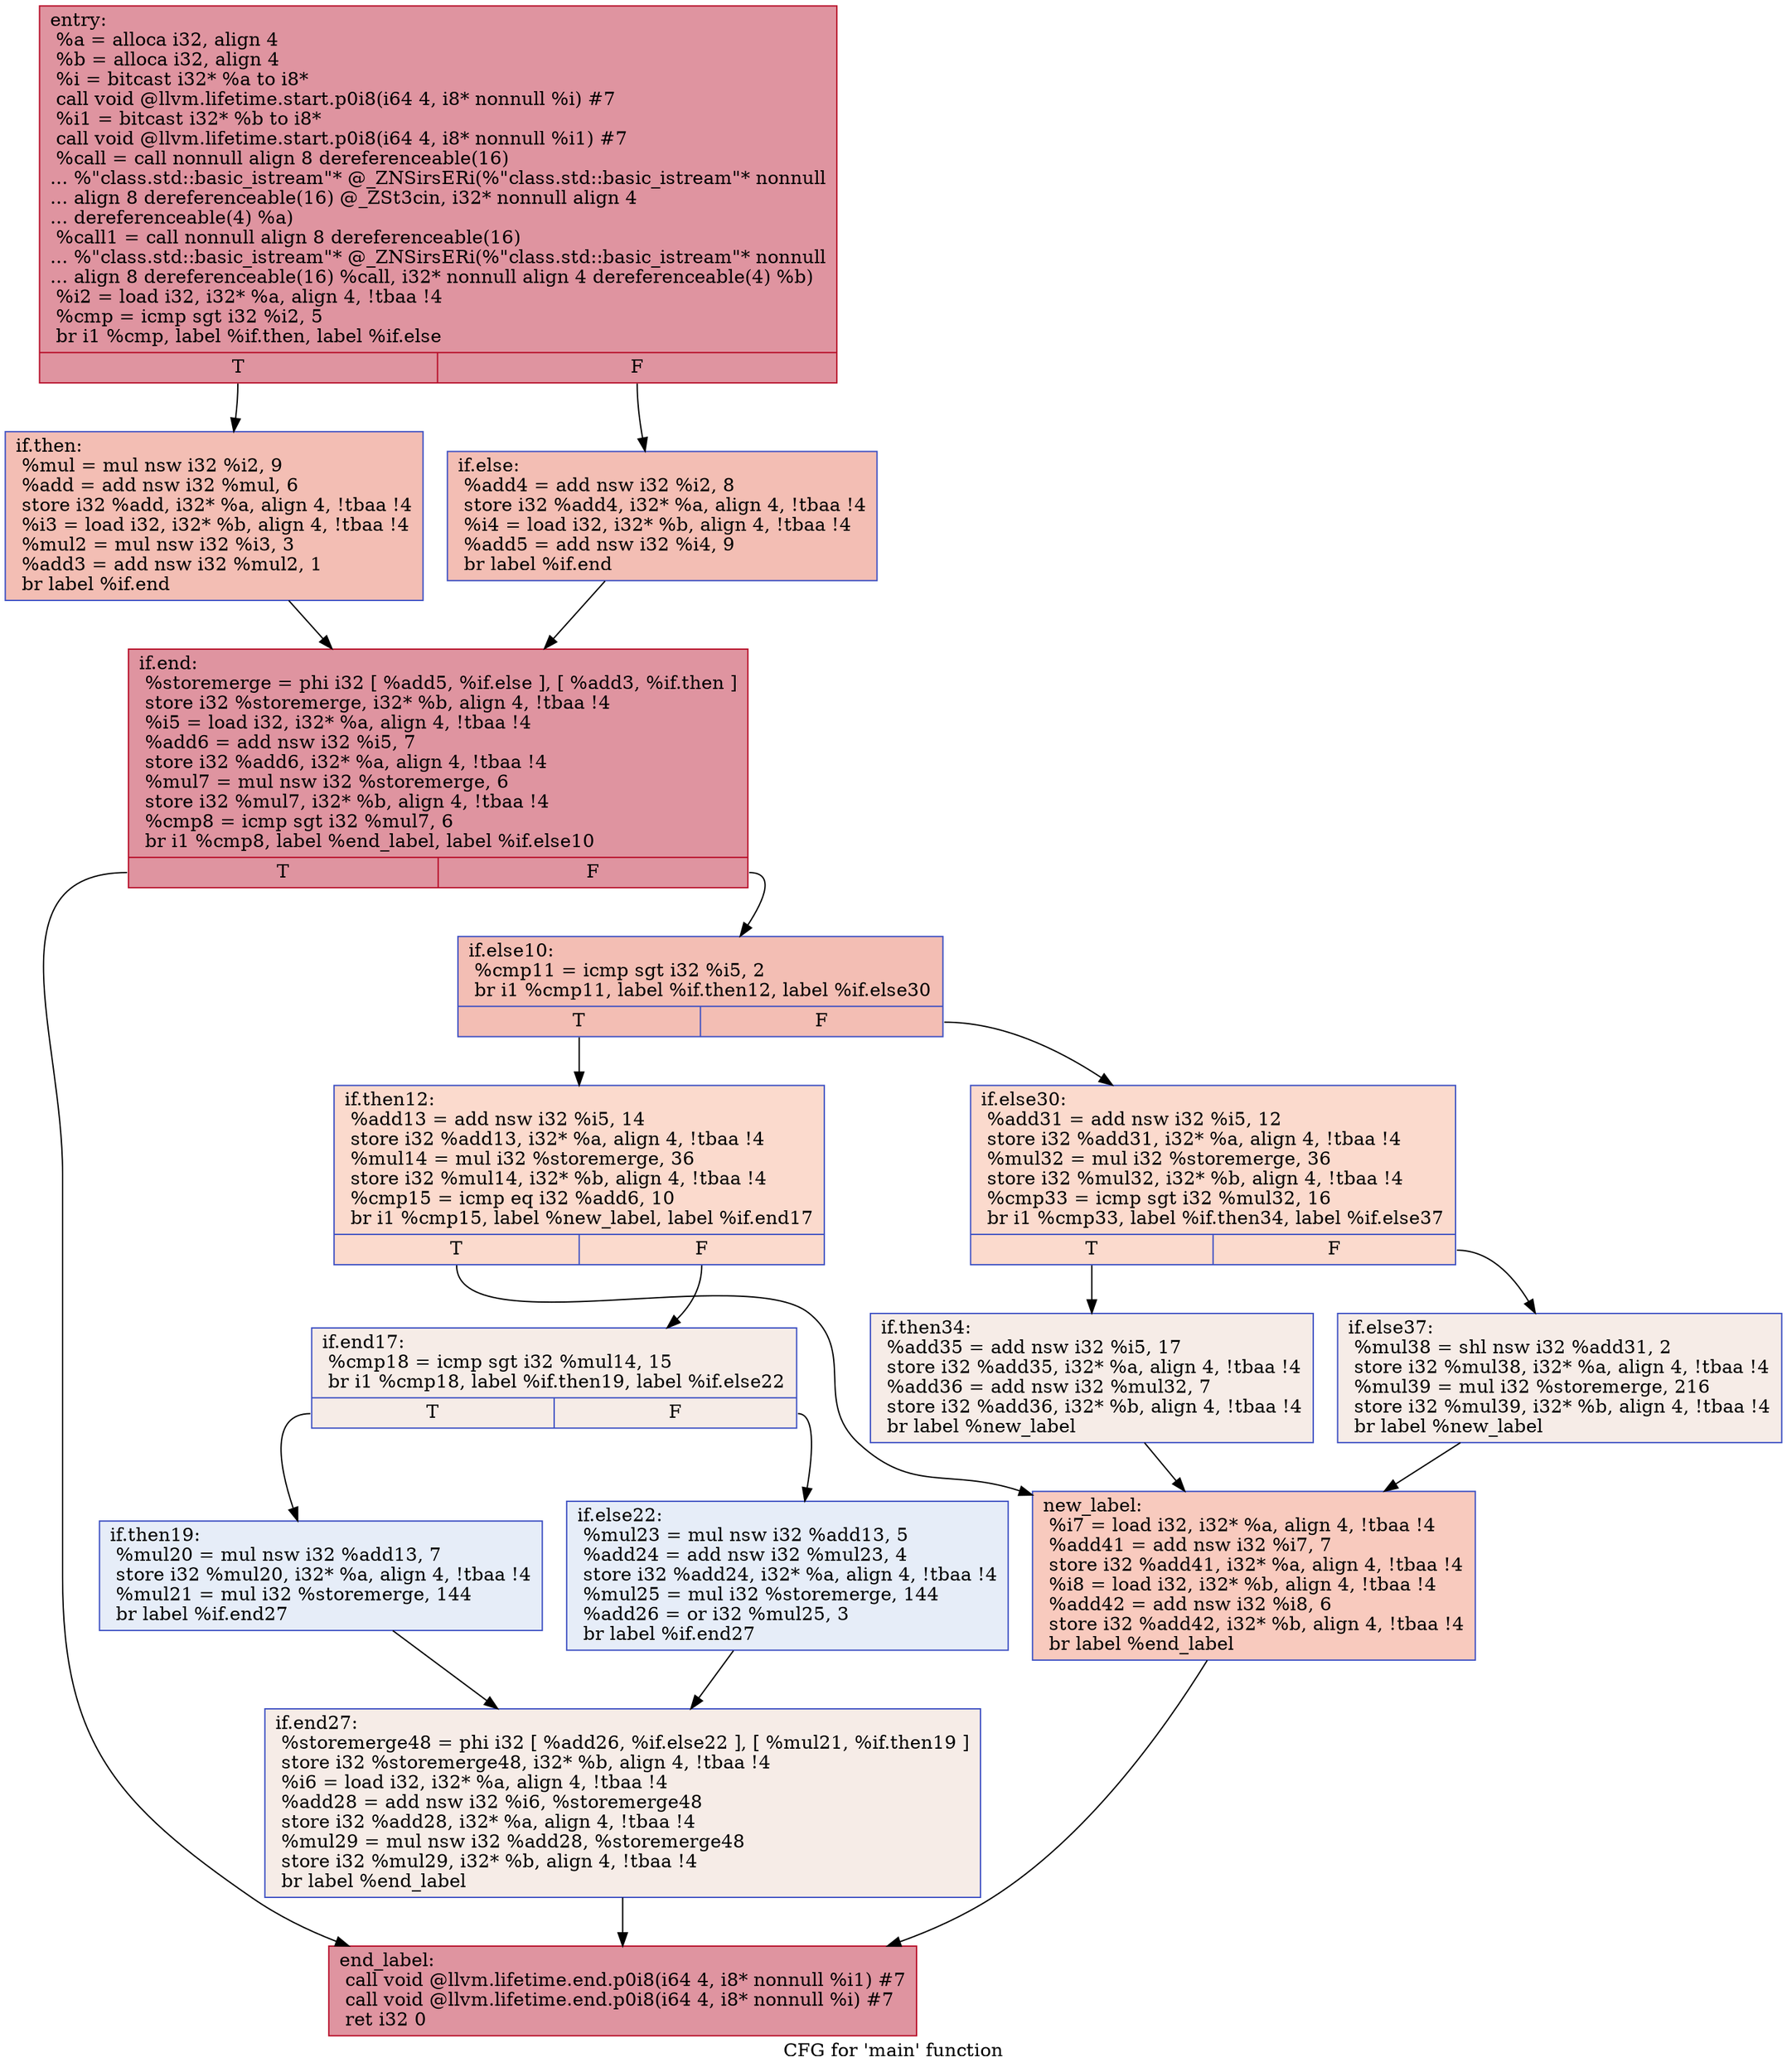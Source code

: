 digraph "CFG for 'main' function" {
	label="CFG for 'main' function";

	Node0x558e8d2ae3b0 [shape=record,color="#b70d28ff", style=filled, fillcolor="#b70d2870",label="{entry:\l  %a = alloca i32, align 4\l  %b = alloca i32, align 4\l  %i = bitcast i32* %a to i8*\l  call void @llvm.lifetime.start.p0i8(i64 4, i8* nonnull %i) #7\l  %i1 = bitcast i32* %b to i8*\l  call void @llvm.lifetime.start.p0i8(i64 4, i8* nonnull %i1) #7\l  %call = call nonnull align 8 dereferenceable(16)\l... %\"class.std::basic_istream\"* @_ZNSirsERi(%\"class.std::basic_istream\"* nonnull\l... align 8 dereferenceable(16) @_ZSt3cin, i32* nonnull align 4\l... dereferenceable(4) %a)\l  %call1 = call nonnull align 8 dereferenceable(16)\l... %\"class.std::basic_istream\"* @_ZNSirsERi(%\"class.std::basic_istream\"* nonnull\l... align 8 dereferenceable(16) %call, i32* nonnull align 4 dereferenceable(4) %b)\l  %i2 = load i32, i32* %a, align 4, !tbaa !4\l  %cmp = icmp sgt i32 %i2, 5\l  br i1 %cmp, label %if.then, label %if.else\l|{<s0>T|<s1>F}}"];
	Node0x558e8d2ae3b0:s0 -> Node0x558e8d2afdf0;
	Node0x558e8d2ae3b0:s1 -> Node0x558e8d2afec0;
	Node0x558e8d2afdf0 [shape=record,color="#3d50c3ff", style=filled, fillcolor="#e36c5570",label="{if.then:                                          \l  %mul = mul nsw i32 %i2, 9\l  %add = add nsw i32 %mul, 6\l  store i32 %add, i32* %a, align 4, !tbaa !4\l  %i3 = load i32, i32* %b, align 4, !tbaa !4\l  %mul2 = mul nsw i32 %i3, 3\l  %add3 = add nsw i32 %mul2, 1\l  br label %if.end\l}"];
	Node0x558e8d2afdf0 -> Node0x558e8d2b0c60;
	Node0x558e8d2afec0 [shape=record,color="#3d50c3ff", style=filled, fillcolor="#e36c5570",label="{if.else:                                          \l  %add4 = add nsw i32 %i2, 8\l  store i32 %add4, i32* %a, align 4, !tbaa !4\l  %i4 = load i32, i32* %b, align 4, !tbaa !4\l  %add5 = add nsw i32 %i4, 9\l  br label %if.end\l}"];
	Node0x558e8d2afec0 -> Node0x558e8d2b0c60;
	Node0x558e8d2b0c60 [shape=record,color="#b70d28ff", style=filled, fillcolor="#b70d2870",label="{if.end:                                           \l  %storemerge = phi i32 [ %add5, %if.else ], [ %add3, %if.then ]\l  store i32 %storemerge, i32* %b, align 4, !tbaa !4\l  %i5 = load i32, i32* %a, align 4, !tbaa !4\l  %add6 = add nsw i32 %i5, 7\l  store i32 %add6, i32* %a, align 4, !tbaa !4\l  %mul7 = mul nsw i32 %storemerge, 6\l  store i32 %mul7, i32* %b, align 4, !tbaa !4\l  %cmp8 = icmp sgt i32 %mul7, 6\l  br i1 %cmp8, label %end_label, label %if.else10\l|{<s0>T|<s1>F}}"];
	Node0x558e8d2b0c60:s0 -> Node0x558e8d2b1880;
	Node0x558e8d2b0c60:s1 -> Node0x558e8d2b1900;
	Node0x558e8d2b1900 [shape=record,color="#3d50c3ff", style=filled, fillcolor="#e36c5570",label="{if.else10:                                        \l  %cmp11 = icmp sgt i32 %i5, 2\l  br i1 %cmp11, label %if.then12, label %if.else30\l|{<s0>T|<s1>F}}"];
	Node0x558e8d2b1900:s0 -> Node0x558e8d2b1b70;
	Node0x558e8d2b1900:s1 -> Node0x558e8d2b1bf0;
	Node0x558e8d2b1b70 [shape=record,color="#3d50c3ff", style=filled, fillcolor="#f7ac8e70",label="{if.then12:                                        \l  %add13 = add nsw i32 %i5, 14\l  store i32 %add13, i32* %a, align 4, !tbaa !4\l  %mul14 = mul i32 %storemerge, 36\l  store i32 %mul14, i32* %b, align 4, !tbaa !4\l  %cmp15 = icmp eq i32 %add6, 10\l  br i1 %cmp15, label %new_label, label %if.end17\l|{<s0>T|<s1>F}}"];
	Node0x558e8d2b1b70:s0 -> Node0x558e8d2b2140;
	Node0x558e8d2b1b70:s1 -> Node0x558e8d2b21c0;
	Node0x558e8d2b21c0 [shape=record,color="#3d50c3ff", style=filled, fillcolor="#ead5c970",label="{if.end17:                                         \l  %cmp18 = icmp sgt i32 %mul14, 15\l  br i1 %cmp18, label %if.then19, label %if.else22\l|{<s0>T|<s1>F}}"];
	Node0x558e8d2b21c0:s0 -> Node0x558e8d2b2430;
	Node0x558e8d2b21c0:s1 -> Node0x558e8d2b2cc0;
	Node0x558e8d2b2430 [shape=record,color="#3d50c3ff", style=filled, fillcolor="#c7d7f070",label="{if.then19:                                        \l  %mul20 = mul nsw i32 %add13, 7\l  store i32 %mul20, i32* %a, align 4, !tbaa !4\l  %mul21 = mul i32 %storemerge, 144\l  br label %if.end27\l}"];
	Node0x558e8d2b2430 -> Node0x558e8d2b3070;
	Node0x558e8d2b2cc0 [shape=record,color="#3d50c3ff", style=filled, fillcolor="#c7d7f070",label="{if.else22:                                        \l  %mul23 = mul nsw i32 %add13, 5\l  %add24 = add nsw i32 %mul23, 4\l  store i32 %add24, i32* %a, align 4, !tbaa !4\l  %mul25 = mul i32 %storemerge, 144\l  %add26 = or i32 %mul25, 3\l  br label %if.end27\l}"];
	Node0x558e8d2b2cc0 -> Node0x558e8d2b3070;
	Node0x558e8d2b3070 [shape=record,color="#3d50c3ff", style=filled, fillcolor="#ead5c970",label="{if.end27:                                         \l  %storemerge48 = phi i32 [ %add26, %if.else22 ], [ %mul21, %if.then19 ]\l  store i32 %storemerge48, i32* %b, align 4, !tbaa !4\l  %i6 = load i32, i32* %a, align 4, !tbaa !4\l  %add28 = add nsw i32 %i6, %storemerge48\l  store i32 %add28, i32* %a, align 4, !tbaa !4\l  %mul29 = mul nsw i32 %add28, %storemerge48\l  store i32 %mul29, i32* %b, align 4, !tbaa !4\l  br label %end_label\l}"];
	Node0x558e8d2b3070 -> Node0x558e8d2b1880;
	Node0x558e8d2b1bf0 [shape=record,color="#3d50c3ff", style=filled, fillcolor="#f7ac8e70",label="{if.else30:                                        \l  %add31 = add nsw i32 %i5, 12\l  store i32 %add31, i32* %a, align 4, !tbaa !4\l  %mul32 = mul i32 %storemerge, 36\l  store i32 %mul32, i32* %b, align 4, !tbaa !4\l  %cmp33 = icmp sgt i32 %mul32, 16\l  br i1 %cmp33, label %if.then34, label %if.else37\l|{<s0>T|<s1>F}}"];
	Node0x558e8d2b1bf0:s0 -> Node0x558e8d2b4390;
	Node0x558e8d2b1bf0:s1 -> Node0x558e8d2b4410;
	Node0x558e8d2b4390 [shape=record,color="#3d50c3ff", style=filled, fillcolor="#ead5c970",label="{if.then34:                                        \l  %add35 = add nsw i32 %i5, 17\l  store i32 %add35, i32* %a, align 4, !tbaa !4\l  %add36 = add nsw i32 %mul32, 7\l  store i32 %add36, i32* %b, align 4, !tbaa !4\l  br label %new_label\l}"];
	Node0x558e8d2b4390 -> Node0x558e8d2b2140;
	Node0x558e8d2b4410 [shape=record,color="#3d50c3ff", style=filled, fillcolor="#ead5c970",label="{if.else37:                                        \l  %mul38 = shl nsw i32 %add31, 2\l  store i32 %mul38, i32* %a, align 4, !tbaa !4\l  %mul39 = mul i32 %storemerge, 216\l  store i32 %mul39, i32* %b, align 4, !tbaa !4\l  br label %new_label\l}"];
	Node0x558e8d2b4410 -> Node0x558e8d2b2140;
	Node0x558e8d2b2140 [shape=record,color="#3d50c3ff", style=filled, fillcolor="#ef886b70",label="{new_label:                                        \l  %i7 = load i32, i32* %a, align 4, !tbaa !4\l  %add41 = add nsw i32 %i7, 7\l  store i32 %add41, i32* %a, align 4, !tbaa !4\l  %i8 = load i32, i32* %b, align 4, !tbaa !4\l  %add42 = add nsw i32 %i8, 6\l  store i32 %add42, i32* %b, align 4, !tbaa !4\l  br label %end_label\l}"];
	Node0x558e8d2b2140 -> Node0x558e8d2b1880;
	Node0x558e8d2b1880 [shape=record,color="#b70d28ff", style=filled, fillcolor="#b70d2870",label="{end_label:                                        \l  call void @llvm.lifetime.end.p0i8(i64 4, i8* nonnull %i1) #7\l  call void @llvm.lifetime.end.p0i8(i64 4, i8* nonnull %i) #7\l  ret i32 0\l}"];
}

